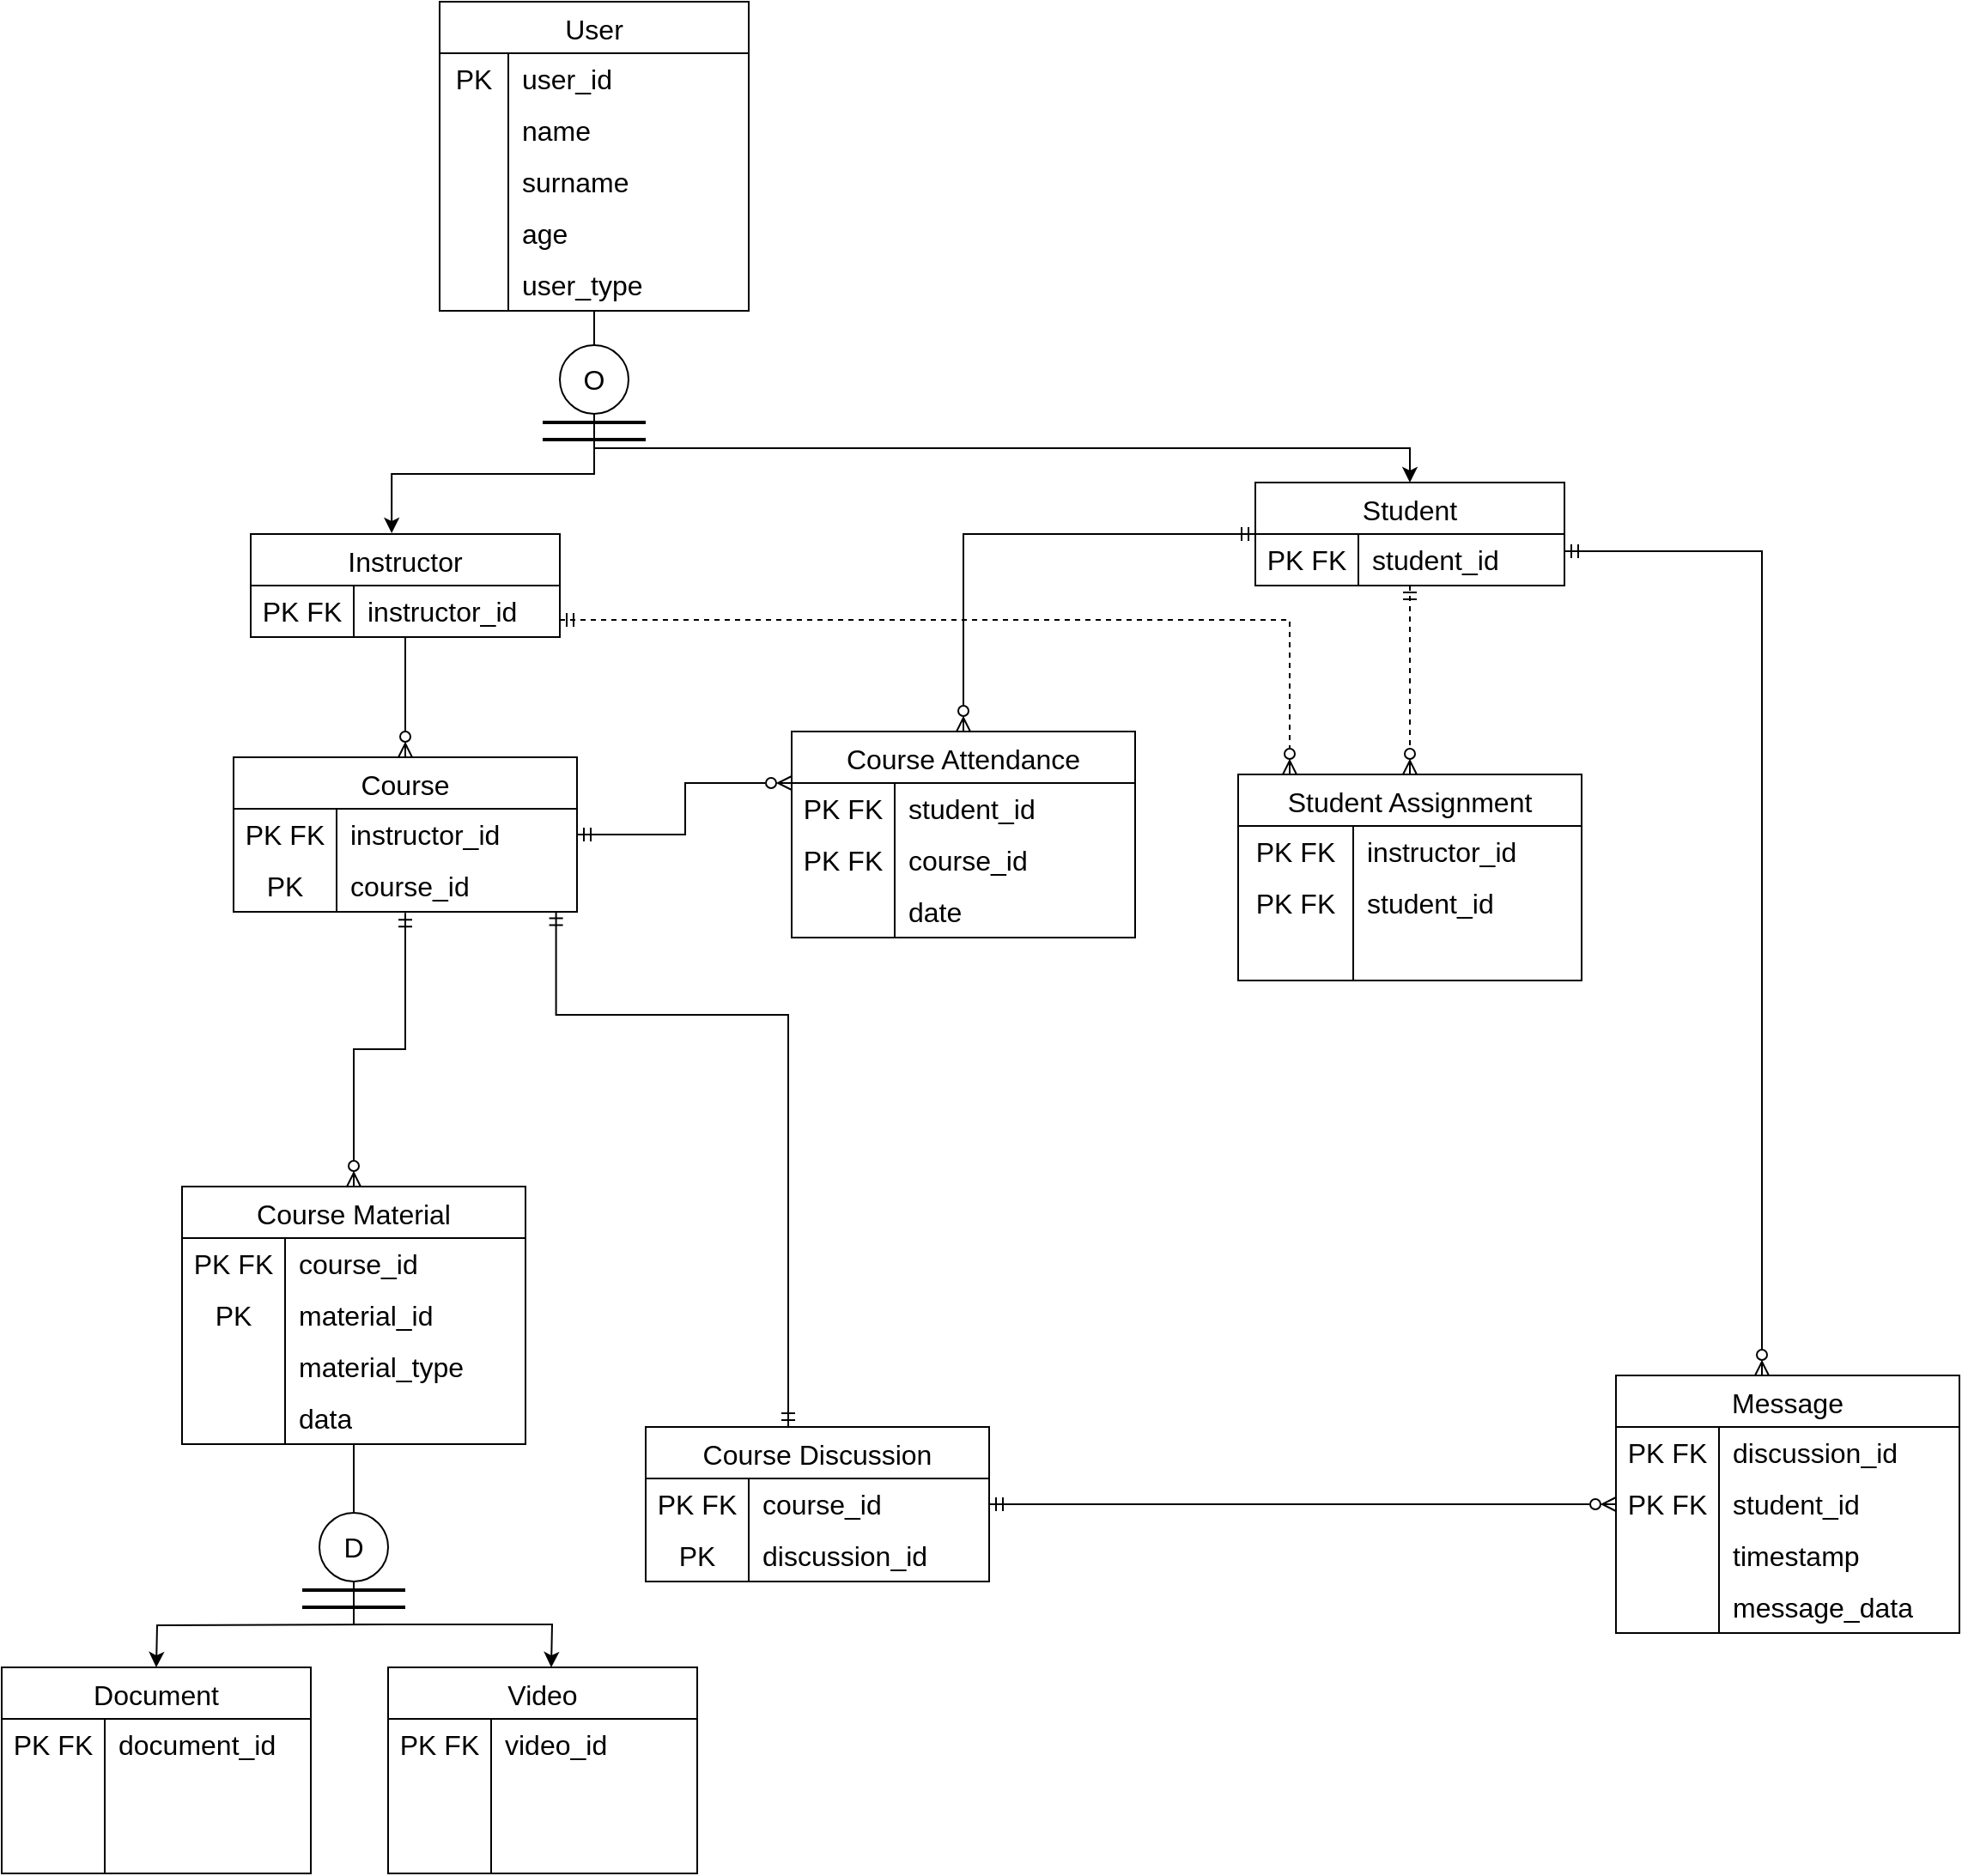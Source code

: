 <mxfile version="22.1.11" type="github">
  <diagram id="R2lEEEUBdFMjLlhIrx00" name="Page-1">
    <mxGraphModel dx="1235" dy="695" grid="1" gridSize="10" guides="1" tooltips="1" connect="1" arrows="1" fold="1" page="1" pageScale="1" pageWidth="2339" pageHeight="3300" math="0" shadow="0" extFonts="Permanent Marker^https://fonts.googleapis.com/css?family=Permanent+Marker">
      <root>
        <mxCell id="0" />
        <mxCell id="1" parent="0" />
        <mxCell id="0F1Am_KOjMLAmjrteB3i-41" value="" style="edgeStyle=orthogonalEdgeStyle;rounded=0;orthogonalLoop=1;jettySize=auto;html=1;endArrow=none;endFill=0;" edge="1" parent="1" source="0F1Am_KOjMLAmjrteB3i-1" target="0F1Am_KOjMLAmjrteB3i-40">
          <mxGeometry relative="1" as="geometry" />
        </mxCell>
        <mxCell id="0F1Am_KOjMLAmjrteB3i-1" value="User" style="shape=table;startSize=30;container=1;collapsible=0;childLayout=tableLayout;fixedRows=1;rowLines=0;fontStyle=0;strokeColor=default;fontSize=16;" vertex="1" parent="1">
          <mxGeometry x="995" y="750" width="180" height="180" as="geometry" />
        </mxCell>
        <mxCell id="0F1Am_KOjMLAmjrteB3i-2" value="" style="shape=tableRow;horizontal=0;startSize=0;swimlaneHead=0;swimlaneBody=0;top=0;left=0;bottom=0;right=0;collapsible=0;dropTarget=0;fillColor=none;points=[[0,0.5],[1,0.5]];portConstraint=eastwest;strokeColor=inherit;fontSize=16;" vertex="1" parent="0F1Am_KOjMLAmjrteB3i-1">
          <mxGeometry y="30" width="180" height="30" as="geometry" />
        </mxCell>
        <mxCell id="0F1Am_KOjMLAmjrteB3i-3" value="PK" style="shape=partialRectangle;html=1;whiteSpace=wrap;connectable=0;fillColor=none;top=0;left=0;bottom=0;right=0;overflow=hidden;pointerEvents=1;strokeColor=inherit;fontSize=16;" vertex="1" parent="0F1Am_KOjMLAmjrteB3i-2">
          <mxGeometry width="40" height="30" as="geometry">
            <mxRectangle width="40" height="30" as="alternateBounds" />
          </mxGeometry>
        </mxCell>
        <mxCell id="0F1Am_KOjMLAmjrteB3i-4" value="user_id" style="shape=partialRectangle;html=1;whiteSpace=wrap;connectable=0;fillColor=none;top=0;left=0;bottom=0;right=0;align=left;spacingLeft=6;overflow=hidden;strokeColor=inherit;fontSize=16;" vertex="1" parent="0F1Am_KOjMLAmjrteB3i-2">
          <mxGeometry x="40" width="140" height="30" as="geometry">
            <mxRectangle width="140" height="30" as="alternateBounds" />
          </mxGeometry>
        </mxCell>
        <mxCell id="0F1Am_KOjMLAmjrteB3i-5" value="" style="shape=tableRow;horizontal=0;startSize=0;swimlaneHead=0;swimlaneBody=0;top=0;left=0;bottom=0;right=0;collapsible=0;dropTarget=0;fillColor=none;points=[[0,0.5],[1,0.5]];portConstraint=eastwest;strokeColor=inherit;fontSize=16;" vertex="1" parent="0F1Am_KOjMLAmjrteB3i-1">
          <mxGeometry y="60" width="180" height="30" as="geometry" />
        </mxCell>
        <mxCell id="0F1Am_KOjMLAmjrteB3i-6" value="" style="shape=partialRectangle;html=1;whiteSpace=wrap;connectable=0;fillColor=none;top=0;left=0;bottom=0;right=0;overflow=hidden;strokeColor=inherit;fontSize=16;" vertex="1" parent="0F1Am_KOjMLAmjrteB3i-5">
          <mxGeometry width="40" height="30" as="geometry">
            <mxRectangle width="40" height="30" as="alternateBounds" />
          </mxGeometry>
        </mxCell>
        <mxCell id="0F1Am_KOjMLAmjrteB3i-7" value="name" style="shape=partialRectangle;html=1;whiteSpace=wrap;connectable=0;fillColor=none;top=0;left=0;bottom=0;right=0;align=left;spacingLeft=6;overflow=hidden;strokeColor=inherit;fontSize=16;" vertex="1" parent="0F1Am_KOjMLAmjrteB3i-5">
          <mxGeometry x="40" width="140" height="30" as="geometry">
            <mxRectangle width="140" height="30" as="alternateBounds" />
          </mxGeometry>
        </mxCell>
        <mxCell id="0F1Am_KOjMLAmjrteB3i-8" value="" style="shape=tableRow;horizontal=0;startSize=0;swimlaneHead=0;swimlaneBody=0;top=0;left=0;bottom=0;right=0;collapsible=0;dropTarget=0;fillColor=none;points=[[0,0.5],[1,0.5]];portConstraint=eastwest;strokeColor=inherit;fontSize=16;" vertex="1" parent="0F1Am_KOjMLAmjrteB3i-1">
          <mxGeometry y="90" width="180" height="30" as="geometry" />
        </mxCell>
        <mxCell id="0F1Am_KOjMLAmjrteB3i-9" value="" style="shape=partialRectangle;html=1;whiteSpace=wrap;connectable=0;fillColor=none;top=0;left=0;bottom=0;right=0;overflow=hidden;strokeColor=inherit;fontSize=16;" vertex="1" parent="0F1Am_KOjMLAmjrteB3i-8">
          <mxGeometry width="40" height="30" as="geometry">
            <mxRectangle width="40" height="30" as="alternateBounds" />
          </mxGeometry>
        </mxCell>
        <mxCell id="0F1Am_KOjMLAmjrteB3i-10" value="surname" style="shape=partialRectangle;html=1;whiteSpace=wrap;connectable=0;fillColor=none;top=0;left=0;bottom=0;right=0;align=left;spacingLeft=6;overflow=hidden;strokeColor=inherit;fontSize=16;" vertex="1" parent="0F1Am_KOjMLAmjrteB3i-8">
          <mxGeometry x="40" width="140" height="30" as="geometry">
            <mxRectangle width="140" height="30" as="alternateBounds" />
          </mxGeometry>
        </mxCell>
        <mxCell id="0F1Am_KOjMLAmjrteB3i-11" style="shape=tableRow;horizontal=0;startSize=0;swimlaneHead=0;swimlaneBody=0;top=0;left=0;bottom=0;right=0;collapsible=0;dropTarget=0;fillColor=none;points=[[0,0.5],[1,0.5]];portConstraint=eastwest;strokeColor=inherit;fontSize=16;" vertex="1" parent="0F1Am_KOjMLAmjrteB3i-1">
          <mxGeometry y="120" width="180" height="30" as="geometry" />
        </mxCell>
        <mxCell id="0F1Am_KOjMLAmjrteB3i-12" style="shape=partialRectangle;html=1;whiteSpace=wrap;connectable=0;fillColor=none;top=0;left=0;bottom=0;right=0;overflow=hidden;strokeColor=inherit;fontSize=16;" vertex="1" parent="0F1Am_KOjMLAmjrteB3i-11">
          <mxGeometry width="40" height="30" as="geometry">
            <mxRectangle width="40" height="30" as="alternateBounds" />
          </mxGeometry>
        </mxCell>
        <mxCell id="0F1Am_KOjMLAmjrteB3i-13" value="age" style="shape=partialRectangle;html=1;whiteSpace=wrap;connectable=0;fillColor=none;top=0;left=0;bottom=0;right=0;align=left;spacingLeft=6;overflow=hidden;strokeColor=inherit;fontSize=16;" vertex="1" parent="0F1Am_KOjMLAmjrteB3i-11">
          <mxGeometry x="40" width="140" height="30" as="geometry">
            <mxRectangle width="140" height="30" as="alternateBounds" />
          </mxGeometry>
        </mxCell>
        <mxCell id="0F1Am_KOjMLAmjrteB3i-95" style="shape=tableRow;horizontal=0;startSize=0;swimlaneHead=0;swimlaneBody=0;top=0;left=0;bottom=0;right=0;collapsible=0;dropTarget=0;fillColor=none;points=[[0,0.5],[1,0.5]];portConstraint=eastwest;strokeColor=inherit;fontSize=16;" vertex="1" parent="0F1Am_KOjMLAmjrteB3i-1">
          <mxGeometry y="150" width="180" height="30" as="geometry" />
        </mxCell>
        <mxCell id="0F1Am_KOjMLAmjrteB3i-96" style="shape=partialRectangle;html=1;whiteSpace=wrap;connectable=0;fillColor=none;top=0;left=0;bottom=0;right=0;overflow=hidden;strokeColor=inherit;fontSize=16;" vertex="1" parent="0F1Am_KOjMLAmjrteB3i-95">
          <mxGeometry width="40" height="30" as="geometry">
            <mxRectangle width="40" height="30" as="alternateBounds" />
          </mxGeometry>
        </mxCell>
        <mxCell id="0F1Am_KOjMLAmjrteB3i-97" value="user_type" style="shape=partialRectangle;html=1;whiteSpace=wrap;connectable=0;fillColor=none;top=0;left=0;bottom=0;right=0;align=left;spacingLeft=6;overflow=hidden;strokeColor=inherit;fontSize=16;" vertex="1" parent="0F1Am_KOjMLAmjrteB3i-95">
          <mxGeometry x="40" width="140" height="30" as="geometry">
            <mxRectangle width="140" height="30" as="alternateBounds" />
          </mxGeometry>
        </mxCell>
        <mxCell id="0F1Am_KOjMLAmjrteB3i-187" style="edgeStyle=orthogonalEdgeStyle;orthogonalLoop=1;jettySize=auto;html=1;strokeColor=default;rounded=0;startArrow=ERmandOne;startFill=0;endArrow=ERzeroToMany;endFill=0;jumpStyle=none;shadow=0;dashed=1;" edge="1" parent="1" source="0F1Am_KOjMLAmjrteB3i-14" target="0F1Am_KOjMLAmjrteB3i-178">
          <mxGeometry relative="1" as="geometry">
            <Array as="points">
              <mxPoint x="1490" y="1110" />
            </Array>
          </mxGeometry>
        </mxCell>
        <mxCell id="0F1Am_KOjMLAmjrteB3i-14" value="Instructor" style="shape=table;startSize=30;container=1;collapsible=0;childLayout=tableLayout;fixedRows=1;rowLines=0;fontStyle=0;strokeColor=default;fontSize=16;" vertex="1" parent="1">
          <mxGeometry x="885" y="1060" width="180" height="60" as="geometry" />
        </mxCell>
        <mxCell id="0F1Am_KOjMLAmjrteB3i-15" value="" style="shape=tableRow;horizontal=0;startSize=0;swimlaneHead=0;swimlaneBody=0;top=0;left=0;bottom=0;right=0;collapsible=0;dropTarget=0;fillColor=none;points=[[0,0.5],[1,0.5]];portConstraint=eastwest;strokeColor=inherit;fontSize=16;" vertex="1" parent="0F1Am_KOjMLAmjrteB3i-14">
          <mxGeometry y="30" width="180" height="30" as="geometry" />
        </mxCell>
        <mxCell id="0F1Am_KOjMLAmjrteB3i-16" value="PK FK" style="shape=partialRectangle;html=1;whiteSpace=wrap;connectable=0;fillColor=none;top=0;left=0;bottom=0;right=0;overflow=hidden;pointerEvents=1;strokeColor=inherit;fontSize=16;" vertex="1" parent="0F1Am_KOjMLAmjrteB3i-15">
          <mxGeometry width="60" height="30" as="geometry">
            <mxRectangle width="60" height="30" as="alternateBounds" />
          </mxGeometry>
        </mxCell>
        <mxCell id="0F1Am_KOjMLAmjrteB3i-17" value="instructor_id" style="shape=partialRectangle;html=1;whiteSpace=wrap;connectable=0;fillColor=none;top=0;left=0;bottom=0;right=0;align=left;spacingLeft=6;overflow=hidden;strokeColor=inherit;fontSize=16;" vertex="1" parent="0F1Am_KOjMLAmjrteB3i-15">
          <mxGeometry x="60" width="120" height="30" as="geometry">
            <mxRectangle width="120" height="30" as="alternateBounds" />
          </mxGeometry>
        </mxCell>
        <mxCell id="0F1Am_KOjMLAmjrteB3i-94" style="edgeStyle=orthogonalEdgeStyle;rounded=0;orthogonalLoop=1;jettySize=auto;html=1;entryX=0.5;entryY=0;entryDx=0;entryDy=0;startArrow=ERmandOne;startFill=0;endArrow=ERzeroToMany;endFill=0;" edge="1" parent="1" source="0F1Am_KOjMLAmjrteB3i-27" target="0F1Am_KOjMLAmjrteB3i-78">
          <mxGeometry relative="1" as="geometry" />
        </mxCell>
        <mxCell id="0F1Am_KOjMLAmjrteB3i-186" style="edgeStyle=orthogonalEdgeStyle;rounded=0;orthogonalLoop=1;jettySize=auto;html=1;startArrow=ERmandOne;startFill=0;endArrow=ERzeroToMany;endFill=0;dashed=1;" edge="1" parent="1" source="0F1Am_KOjMLAmjrteB3i-27" target="0F1Am_KOjMLAmjrteB3i-178">
          <mxGeometry relative="1" as="geometry" />
        </mxCell>
        <mxCell id="0F1Am_KOjMLAmjrteB3i-27" value="Student" style="shape=table;startSize=30;container=1;collapsible=0;childLayout=tableLayout;fixedRows=1;rowLines=0;fontStyle=0;strokeColor=default;fontSize=16;" vertex="1" parent="1">
          <mxGeometry x="1470" y="1030" width="180" height="60" as="geometry" />
        </mxCell>
        <mxCell id="0F1Am_KOjMLAmjrteB3i-28" value="" style="shape=tableRow;horizontal=0;startSize=0;swimlaneHead=0;swimlaneBody=0;top=0;left=0;bottom=0;right=0;collapsible=0;dropTarget=0;fillColor=none;points=[[0,0.5],[1,0.5]];portConstraint=eastwest;strokeColor=inherit;fontSize=16;" vertex="1" parent="0F1Am_KOjMLAmjrteB3i-27">
          <mxGeometry y="30" width="180" height="30" as="geometry" />
        </mxCell>
        <mxCell id="0F1Am_KOjMLAmjrteB3i-29" value="PK FK" style="shape=partialRectangle;html=1;whiteSpace=wrap;connectable=0;fillColor=none;top=0;left=0;bottom=0;right=0;overflow=hidden;pointerEvents=1;strokeColor=inherit;fontSize=16;" vertex="1" parent="0F1Am_KOjMLAmjrteB3i-28">
          <mxGeometry width="60" height="30" as="geometry">
            <mxRectangle width="60" height="30" as="alternateBounds" />
          </mxGeometry>
        </mxCell>
        <mxCell id="0F1Am_KOjMLAmjrteB3i-30" value="student_id" style="shape=partialRectangle;html=1;whiteSpace=wrap;connectable=0;fillColor=none;top=0;left=0;bottom=0;right=0;align=left;spacingLeft=6;overflow=hidden;strokeColor=inherit;fontSize=16;" vertex="1" parent="0F1Am_KOjMLAmjrteB3i-28">
          <mxGeometry x="60" width="120" height="30" as="geometry">
            <mxRectangle width="120" height="30" as="alternateBounds" />
          </mxGeometry>
        </mxCell>
        <mxCell id="0F1Am_KOjMLAmjrteB3i-43" style="edgeStyle=orthogonalEdgeStyle;rounded=0;orthogonalLoop=1;jettySize=auto;html=1;entryX=0.5;entryY=0;entryDx=0;entryDy=0;exitX=0.5;exitY=1;exitDx=0;exitDy=0;" edge="1" parent="1" source="0F1Am_KOjMLAmjrteB3i-40" target="0F1Am_KOjMLAmjrteB3i-27">
          <mxGeometry relative="1" as="geometry" />
        </mxCell>
        <mxCell id="0F1Am_KOjMLAmjrteB3i-40" value="O" style="ellipse;whiteSpace=wrap;html=1;fontSize=16;startSize=30;fontStyle=0;" vertex="1" parent="1">
          <mxGeometry x="1065" y="950" width="40" height="40" as="geometry" />
        </mxCell>
        <mxCell id="0F1Am_KOjMLAmjrteB3i-42" style="edgeStyle=orthogonalEdgeStyle;rounded=0;orthogonalLoop=1;jettySize=auto;html=1;entryX=0.456;entryY=-0.009;entryDx=0;entryDy=0;entryPerimeter=0;" edge="1" parent="1" source="0F1Am_KOjMLAmjrteB3i-40" target="0F1Am_KOjMLAmjrteB3i-14">
          <mxGeometry relative="1" as="geometry" />
        </mxCell>
        <mxCell id="0F1Am_KOjMLAmjrteB3i-44" value="" style="line;strokeWidth=2;html=1;" vertex="1" parent="1">
          <mxGeometry x="1055" y="990" width="60" height="10" as="geometry" />
        </mxCell>
        <mxCell id="0F1Am_KOjMLAmjrteB3i-45" value="" style="line;strokeWidth=2;html=1;" vertex="1" parent="1">
          <mxGeometry x="1055" y="1000" width="60" height="10" as="geometry" />
        </mxCell>
        <mxCell id="0F1Am_KOjMLAmjrteB3i-59" style="edgeStyle=orthogonalEdgeStyle;rounded=0;orthogonalLoop=1;jettySize=auto;html=1;endArrow=none;endFill=0;startArrow=ERzeroToMany;startFill=0;" edge="1" parent="1" source="0F1Am_KOjMLAmjrteB3i-46" target="0F1Am_KOjMLAmjrteB3i-14">
          <mxGeometry relative="1" as="geometry" />
        </mxCell>
        <mxCell id="0F1Am_KOjMLAmjrteB3i-159" value="" style="edgeStyle=orthogonalEdgeStyle;rounded=0;orthogonalLoop=1;jettySize=auto;html=1;exitX=0.939;exitY=0.993;exitDx=0;exitDy=0;exitPerimeter=0;startArrow=ERmandOne;startFill=0;endArrow=ERmandOne;endFill=0;" edge="1" parent="1" source="0F1Am_KOjMLAmjrteB3i-88" target="0F1Am_KOjMLAmjrteB3i-152">
          <mxGeometry relative="1" as="geometry">
            <Array as="points">
              <mxPoint x="1063" y="1340" />
              <mxPoint x="1198" y="1340" />
            </Array>
          </mxGeometry>
        </mxCell>
        <mxCell id="0F1Am_KOjMLAmjrteB3i-46" value="Course" style="shape=table;startSize=30;container=1;collapsible=0;childLayout=tableLayout;fixedRows=1;rowLines=0;fontStyle=0;strokeColor=default;fontSize=16;" vertex="1" parent="1">
          <mxGeometry x="875" y="1190" width="200" height="90" as="geometry" />
        </mxCell>
        <mxCell id="0F1Am_KOjMLAmjrteB3i-47" value="" style="shape=tableRow;horizontal=0;startSize=0;swimlaneHead=0;swimlaneBody=0;top=0;left=0;bottom=0;right=0;collapsible=0;dropTarget=0;fillColor=none;points=[[0,0.5],[1,0.5]];portConstraint=eastwest;strokeColor=inherit;fontSize=16;" vertex="1" parent="0F1Am_KOjMLAmjrteB3i-46">
          <mxGeometry y="30" width="200" height="30" as="geometry" />
        </mxCell>
        <mxCell id="0F1Am_KOjMLAmjrteB3i-48" value="PK FK" style="shape=partialRectangle;html=1;whiteSpace=wrap;connectable=0;fillColor=none;top=0;left=0;bottom=0;right=0;overflow=hidden;pointerEvents=1;strokeColor=inherit;fontSize=16;" vertex="1" parent="0F1Am_KOjMLAmjrteB3i-47">
          <mxGeometry width="60" height="30" as="geometry">
            <mxRectangle width="60" height="30" as="alternateBounds" />
          </mxGeometry>
        </mxCell>
        <mxCell id="0F1Am_KOjMLAmjrteB3i-49" value="instructor_id" style="shape=partialRectangle;html=1;whiteSpace=wrap;connectable=0;fillColor=none;top=0;left=0;bottom=0;right=0;align=left;spacingLeft=6;overflow=hidden;strokeColor=inherit;fontSize=16;" vertex="1" parent="0F1Am_KOjMLAmjrteB3i-47">
          <mxGeometry x="60" width="140" height="30" as="geometry">
            <mxRectangle width="140" height="30" as="alternateBounds" />
          </mxGeometry>
        </mxCell>
        <mxCell id="0F1Am_KOjMLAmjrteB3i-88" style="shape=tableRow;horizontal=0;startSize=0;swimlaneHead=0;swimlaneBody=0;top=0;left=0;bottom=0;right=0;collapsible=0;dropTarget=0;fillColor=none;points=[[0,0.5],[1,0.5]];portConstraint=eastwest;strokeColor=inherit;fontSize=16;" vertex="1" parent="0F1Am_KOjMLAmjrteB3i-46">
          <mxGeometry y="60" width="200" height="30" as="geometry" />
        </mxCell>
        <mxCell id="0F1Am_KOjMLAmjrteB3i-89" value="PK" style="shape=partialRectangle;html=1;whiteSpace=wrap;connectable=0;fillColor=none;top=0;left=0;bottom=0;right=0;overflow=hidden;pointerEvents=1;strokeColor=inherit;fontSize=16;" vertex="1" parent="0F1Am_KOjMLAmjrteB3i-88">
          <mxGeometry width="60" height="30" as="geometry">
            <mxRectangle width="60" height="30" as="alternateBounds" />
          </mxGeometry>
        </mxCell>
        <mxCell id="0F1Am_KOjMLAmjrteB3i-90" value="course_id" style="shape=partialRectangle;html=1;whiteSpace=wrap;connectable=0;fillColor=none;top=0;left=0;bottom=0;right=0;align=left;spacingLeft=6;overflow=hidden;strokeColor=inherit;fontSize=16;" vertex="1" parent="0F1Am_KOjMLAmjrteB3i-88">
          <mxGeometry x="60" width="140" height="30" as="geometry">
            <mxRectangle width="140" height="30" as="alternateBounds" />
          </mxGeometry>
        </mxCell>
        <mxCell id="0F1Am_KOjMLAmjrteB3i-78" value="Course Attendance" style="shape=table;startSize=30;container=1;collapsible=0;childLayout=tableLayout;fixedRows=1;rowLines=0;fontStyle=0;strokeColor=default;fontSize=16;" vertex="1" parent="1">
          <mxGeometry x="1200" y="1175" width="200" height="120" as="geometry" />
        </mxCell>
        <mxCell id="0F1Am_KOjMLAmjrteB3i-79" value="" style="shape=tableRow;horizontal=0;startSize=0;swimlaneHead=0;swimlaneBody=0;top=0;left=0;bottom=0;right=0;collapsible=0;dropTarget=0;fillColor=none;points=[[0,0.5],[1,0.5]];portConstraint=eastwest;strokeColor=inherit;fontSize=16;" vertex="1" parent="0F1Am_KOjMLAmjrteB3i-78">
          <mxGeometry y="30" width="200" height="30" as="geometry" />
        </mxCell>
        <mxCell id="0F1Am_KOjMLAmjrteB3i-80" value="PK FK" style="shape=partialRectangle;html=1;whiteSpace=wrap;connectable=0;fillColor=none;top=0;left=0;bottom=0;right=0;overflow=hidden;pointerEvents=1;strokeColor=inherit;fontSize=16;" vertex="1" parent="0F1Am_KOjMLAmjrteB3i-79">
          <mxGeometry width="60" height="30" as="geometry">
            <mxRectangle width="60" height="30" as="alternateBounds" />
          </mxGeometry>
        </mxCell>
        <mxCell id="0F1Am_KOjMLAmjrteB3i-81" value="student_id" style="shape=partialRectangle;html=1;whiteSpace=wrap;connectable=0;fillColor=none;top=0;left=0;bottom=0;right=0;align=left;spacingLeft=6;overflow=hidden;strokeColor=inherit;fontSize=16;" vertex="1" parent="0F1Am_KOjMLAmjrteB3i-79">
          <mxGeometry x="60" width="140" height="30" as="geometry">
            <mxRectangle width="140" height="30" as="alternateBounds" />
          </mxGeometry>
        </mxCell>
        <mxCell id="0F1Am_KOjMLAmjrteB3i-85" style="shape=tableRow;horizontal=0;startSize=0;swimlaneHead=0;swimlaneBody=0;top=0;left=0;bottom=0;right=0;collapsible=0;dropTarget=0;fillColor=none;points=[[0,0.5],[1,0.5]];portConstraint=eastwest;strokeColor=inherit;fontSize=16;" vertex="1" parent="0F1Am_KOjMLAmjrteB3i-78">
          <mxGeometry y="60" width="200" height="30" as="geometry" />
        </mxCell>
        <mxCell id="0F1Am_KOjMLAmjrteB3i-86" value="PK FK" style="shape=partialRectangle;html=1;whiteSpace=wrap;connectable=0;fillColor=none;top=0;left=0;bottom=0;right=0;overflow=hidden;pointerEvents=1;strokeColor=inherit;fontSize=16;" vertex="1" parent="0F1Am_KOjMLAmjrteB3i-85">
          <mxGeometry width="60" height="30" as="geometry">
            <mxRectangle width="60" height="30" as="alternateBounds" />
          </mxGeometry>
        </mxCell>
        <mxCell id="0F1Am_KOjMLAmjrteB3i-87" value="course_id" style="shape=partialRectangle;html=1;whiteSpace=wrap;connectable=0;fillColor=none;top=0;left=0;bottom=0;right=0;align=left;spacingLeft=6;overflow=hidden;strokeColor=inherit;fontSize=16;" vertex="1" parent="0F1Am_KOjMLAmjrteB3i-85">
          <mxGeometry x="60" width="140" height="30" as="geometry">
            <mxRectangle width="140" height="30" as="alternateBounds" />
          </mxGeometry>
        </mxCell>
        <mxCell id="0F1Am_KOjMLAmjrteB3i-168" style="shape=tableRow;horizontal=0;startSize=0;swimlaneHead=0;swimlaneBody=0;top=0;left=0;bottom=0;right=0;collapsible=0;dropTarget=0;fillColor=none;points=[[0,0.5],[1,0.5]];portConstraint=eastwest;strokeColor=inherit;fontSize=16;" vertex="1" parent="0F1Am_KOjMLAmjrteB3i-78">
          <mxGeometry y="90" width="200" height="30" as="geometry" />
        </mxCell>
        <mxCell id="0F1Am_KOjMLAmjrteB3i-169" style="shape=partialRectangle;html=1;whiteSpace=wrap;connectable=0;fillColor=none;top=0;left=0;bottom=0;right=0;overflow=hidden;pointerEvents=1;strokeColor=inherit;fontSize=16;" vertex="1" parent="0F1Am_KOjMLAmjrteB3i-168">
          <mxGeometry width="60" height="30" as="geometry">
            <mxRectangle width="60" height="30" as="alternateBounds" />
          </mxGeometry>
        </mxCell>
        <mxCell id="0F1Am_KOjMLAmjrteB3i-170" value="date" style="shape=partialRectangle;html=1;whiteSpace=wrap;connectable=0;fillColor=none;top=0;left=0;bottom=0;right=0;align=left;spacingLeft=6;overflow=hidden;strokeColor=inherit;fontSize=16;" vertex="1" parent="0F1Am_KOjMLAmjrteB3i-168">
          <mxGeometry x="60" width="140" height="30" as="geometry">
            <mxRectangle width="140" height="30" as="alternateBounds" />
          </mxGeometry>
        </mxCell>
        <mxCell id="0F1Am_KOjMLAmjrteB3i-109" value="" style="edgeStyle=orthogonalEdgeStyle;rounded=0;orthogonalLoop=1;jettySize=auto;html=1;endArrow=none;endFill=0;" edge="1" parent="1" source="0F1Am_KOjMLAmjrteB3i-98" target="0F1Am_KOjMLAmjrteB3i-108">
          <mxGeometry relative="1" as="geometry" />
        </mxCell>
        <mxCell id="0F1Am_KOjMLAmjrteB3i-150" style="edgeStyle=orthogonalEdgeStyle;rounded=0;orthogonalLoop=1;jettySize=auto;html=1;entryX=0.5;entryY=1.02;entryDx=0;entryDy=0;entryPerimeter=0;startArrow=ERzeroToMany;startFill=0;endArrow=ERmandOne;endFill=0;" edge="1" parent="1" source="0F1Am_KOjMLAmjrteB3i-98" target="0F1Am_KOjMLAmjrteB3i-88">
          <mxGeometry relative="1" as="geometry" />
        </mxCell>
        <mxCell id="0F1Am_KOjMLAmjrteB3i-98" value="Course Material" style="shape=table;startSize=30;container=1;collapsible=0;childLayout=tableLayout;fixedRows=1;rowLines=0;fontStyle=0;strokeColor=default;fontSize=16;" vertex="1" parent="1">
          <mxGeometry x="845" y="1440" width="200" height="150" as="geometry" />
        </mxCell>
        <mxCell id="0F1Am_KOjMLAmjrteB3i-99" value="" style="shape=tableRow;horizontal=0;startSize=0;swimlaneHead=0;swimlaneBody=0;top=0;left=0;bottom=0;right=0;collapsible=0;dropTarget=0;fillColor=none;points=[[0,0.5],[1,0.5]];portConstraint=eastwest;strokeColor=inherit;fontSize=16;" vertex="1" parent="0F1Am_KOjMLAmjrteB3i-98">
          <mxGeometry y="30" width="200" height="30" as="geometry" />
        </mxCell>
        <mxCell id="0F1Am_KOjMLAmjrteB3i-100" value="PK FK" style="shape=partialRectangle;html=1;whiteSpace=wrap;connectable=0;fillColor=none;top=0;left=0;bottom=0;right=0;overflow=hidden;pointerEvents=1;strokeColor=inherit;fontSize=16;" vertex="1" parent="0F1Am_KOjMLAmjrteB3i-99">
          <mxGeometry width="60" height="30" as="geometry">
            <mxRectangle width="60" height="30" as="alternateBounds" />
          </mxGeometry>
        </mxCell>
        <mxCell id="0F1Am_KOjMLAmjrteB3i-101" value="course_id" style="shape=partialRectangle;html=1;whiteSpace=wrap;connectable=0;fillColor=none;top=0;left=0;bottom=0;right=0;align=left;spacingLeft=6;overflow=hidden;strokeColor=inherit;fontSize=16;" vertex="1" parent="0F1Am_KOjMLAmjrteB3i-99">
          <mxGeometry x="60" width="140" height="30" as="geometry">
            <mxRectangle width="140" height="30" as="alternateBounds" />
          </mxGeometry>
        </mxCell>
        <mxCell id="0F1Am_KOjMLAmjrteB3i-102" style="shape=tableRow;horizontal=0;startSize=0;swimlaneHead=0;swimlaneBody=0;top=0;left=0;bottom=0;right=0;collapsible=0;dropTarget=0;fillColor=none;points=[[0,0.5],[1,0.5]];portConstraint=eastwest;strokeColor=inherit;fontSize=16;" vertex="1" parent="0F1Am_KOjMLAmjrteB3i-98">
          <mxGeometry y="60" width="200" height="30" as="geometry" />
        </mxCell>
        <mxCell id="0F1Am_KOjMLAmjrteB3i-103" value="PK" style="shape=partialRectangle;html=1;whiteSpace=wrap;connectable=0;fillColor=none;top=0;left=0;bottom=0;right=0;overflow=hidden;pointerEvents=1;strokeColor=inherit;fontSize=16;" vertex="1" parent="0F1Am_KOjMLAmjrteB3i-102">
          <mxGeometry width="60" height="30" as="geometry">
            <mxRectangle width="60" height="30" as="alternateBounds" />
          </mxGeometry>
        </mxCell>
        <mxCell id="0F1Am_KOjMLAmjrteB3i-104" value="material_id" style="shape=partialRectangle;html=1;whiteSpace=wrap;connectable=0;fillColor=none;top=0;left=0;bottom=0;right=0;align=left;spacingLeft=6;overflow=hidden;strokeColor=inherit;fontSize=16;" vertex="1" parent="0F1Am_KOjMLAmjrteB3i-102">
          <mxGeometry x="60" width="140" height="30" as="geometry">
            <mxRectangle width="140" height="30" as="alternateBounds" />
          </mxGeometry>
        </mxCell>
        <mxCell id="0F1Am_KOjMLAmjrteB3i-105" style="shape=tableRow;horizontal=0;startSize=0;swimlaneHead=0;swimlaneBody=0;top=0;left=0;bottom=0;right=0;collapsible=0;dropTarget=0;fillColor=none;points=[[0,0.5],[1,0.5]];portConstraint=eastwest;strokeColor=inherit;fontSize=16;" vertex="1" parent="0F1Am_KOjMLAmjrteB3i-98">
          <mxGeometry y="90" width="200" height="30" as="geometry" />
        </mxCell>
        <mxCell id="0F1Am_KOjMLAmjrteB3i-106" style="shape=partialRectangle;html=1;whiteSpace=wrap;connectable=0;fillColor=none;top=0;left=0;bottom=0;right=0;overflow=hidden;pointerEvents=1;strokeColor=inherit;fontSize=16;" vertex="1" parent="0F1Am_KOjMLAmjrteB3i-105">
          <mxGeometry width="60" height="30" as="geometry">
            <mxRectangle width="60" height="30" as="alternateBounds" />
          </mxGeometry>
        </mxCell>
        <mxCell id="0F1Am_KOjMLAmjrteB3i-107" value="material_type" style="shape=partialRectangle;html=1;whiteSpace=wrap;connectable=0;fillColor=none;top=0;left=0;bottom=0;right=0;align=left;spacingLeft=6;overflow=hidden;strokeColor=inherit;fontSize=16;" vertex="1" parent="0F1Am_KOjMLAmjrteB3i-105">
          <mxGeometry x="60" width="140" height="30" as="geometry">
            <mxRectangle width="140" height="30" as="alternateBounds" />
          </mxGeometry>
        </mxCell>
        <mxCell id="0F1Am_KOjMLAmjrteB3i-136" style="shape=tableRow;horizontal=0;startSize=0;swimlaneHead=0;swimlaneBody=0;top=0;left=0;bottom=0;right=0;collapsible=0;dropTarget=0;fillColor=none;points=[[0,0.5],[1,0.5]];portConstraint=eastwest;strokeColor=inherit;fontSize=16;" vertex="1" parent="0F1Am_KOjMLAmjrteB3i-98">
          <mxGeometry y="120" width="200" height="30" as="geometry" />
        </mxCell>
        <mxCell id="0F1Am_KOjMLAmjrteB3i-137" style="shape=partialRectangle;html=1;whiteSpace=wrap;connectable=0;fillColor=none;top=0;left=0;bottom=0;right=0;overflow=hidden;pointerEvents=1;strokeColor=inherit;fontSize=16;" vertex="1" parent="0F1Am_KOjMLAmjrteB3i-136">
          <mxGeometry width="60" height="30" as="geometry">
            <mxRectangle width="60" height="30" as="alternateBounds" />
          </mxGeometry>
        </mxCell>
        <mxCell id="0F1Am_KOjMLAmjrteB3i-138" value="data" style="shape=partialRectangle;html=1;whiteSpace=wrap;connectable=0;fillColor=none;top=0;left=0;bottom=0;right=0;align=left;spacingLeft=6;overflow=hidden;strokeColor=inherit;fontSize=16;" vertex="1" parent="0F1Am_KOjMLAmjrteB3i-136">
          <mxGeometry x="60" width="140" height="30" as="geometry">
            <mxRectangle width="140" height="30" as="alternateBounds" />
          </mxGeometry>
        </mxCell>
        <mxCell id="0F1Am_KOjMLAmjrteB3i-112" style="edgeStyle=orthogonalEdgeStyle;rounded=0;orthogonalLoop=1;jettySize=auto;html=1;exitX=0.5;exitY=1;exitDx=0;exitDy=0;" edge="1" parent="1" source="0F1Am_KOjMLAmjrteB3i-108">
          <mxGeometry relative="1" as="geometry">
            <mxPoint x="1060" y="1720" as="targetPoint" />
          </mxGeometry>
        </mxCell>
        <mxCell id="0F1Am_KOjMLAmjrteB3i-108" value="D" style="ellipse;whiteSpace=wrap;html=1;fontSize=16;startSize=30;fontStyle=0;" vertex="1" parent="1">
          <mxGeometry x="925" y="1630" width="40" height="40" as="geometry" />
        </mxCell>
        <mxCell id="0F1Am_KOjMLAmjrteB3i-110" value="" style="line;strokeWidth=2;html=1;" vertex="1" parent="1">
          <mxGeometry x="915" y="1670" width="60" height="10" as="geometry" />
        </mxCell>
        <mxCell id="0F1Am_KOjMLAmjrteB3i-111" value="" style="line;strokeWidth=2;html=1;" vertex="1" parent="1">
          <mxGeometry x="915" y="1680" width="60" height="10" as="geometry" />
        </mxCell>
        <mxCell id="0F1Am_KOjMLAmjrteB3i-115" style="edgeStyle=orthogonalEdgeStyle;rounded=0;orthogonalLoop=1;jettySize=auto;html=1;exitX=0.5;exitY=1;exitDx=0;exitDy=0;" edge="1" parent="1">
          <mxGeometry relative="1" as="geometry">
            <mxPoint x="830" y="1720" as="targetPoint" />
            <mxPoint x="965" y="1695" as="sourcePoint" />
          </mxGeometry>
        </mxCell>
        <mxCell id="0F1Am_KOjMLAmjrteB3i-116" value="Document" style="shape=table;startSize=30;container=1;collapsible=0;childLayout=tableLayout;fixedRows=1;rowLines=0;fontStyle=0;strokeColor=default;fontSize=16;" vertex="1" parent="1">
          <mxGeometry x="740" y="1720" width="180" height="120" as="geometry" />
        </mxCell>
        <mxCell id="0F1Am_KOjMLAmjrteB3i-117" value="" style="shape=tableRow;horizontal=0;startSize=0;swimlaneHead=0;swimlaneBody=0;top=0;left=0;bottom=0;right=0;collapsible=0;dropTarget=0;fillColor=none;points=[[0,0.5],[1,0.5]];portConstraint=eastwest;strokeColor=inherit;fontSize=16;" vertex="1" parent="0F1Am_KOjMLAmjrteB3i-116">
          <mxGeometry y="30" width="180" height="30" as="geometry" />
        </mxCell>
        <mxCell id="0F1Am_KOjMLAmjrteB3i-118" value="PK FK" style="shape=partialRectangle;html=1;whiteSpace=wrap;connectable=0;fillColor=none;top=0;left=0;bottom=0;right=0;overflow=hidden;pointerEvents=1;strokeColor=inherit;fontSize=16;" vertex="1" parent="0F1Am_KOjMLAmjrteB3i-117">
          <mxGeometry width="60" height="30" as="geometry">
            <mxRectangle width="60" height="30" as="alternateBounds" />
          </mxGeometry>
        </mxCell>
        <mxCell id="0F1Am_KOjMLAmjrteB3i-119" value="document_id" style="shape=partialRectangle;html=1;whiteSpace=wrap;connectable=0;fillColor=none;top=0;left=0;bottom=0;right=0;align=left;spacingLeft=6;overflow=hidden;strokeColor=inherit;fontSize=16;" vertex="1" parent="0F1Am_KOjMLAmjrteB3i-117">
          <mxGeometry x="60" width="120" height="30" as="geometry">
            <mxRectangle width="120" height="30" as="alternateBounds" />
          </mxGeometry>
        </mxCell>
        <mxCell id="0F1Am_KOjMLAmjrteB3i-120" value="" style="shape=tableRow;horizontal=0;startSize=0;swimlaneHead=0;swimlaneBody=0;top=0;left=0;bottom=0;right=0;collapsible=0;dropTarget=0;fillColor=none;points=[[0,0.5],[1,0.5]];portConstraint=eastwest;strokeColor=inherit;fontSize=16;" vertex="1" parent="0F1Am_KOjMLAmjrteB3i-116">
          <mxGeometry y="60" width="180" height="30" as="geometry" />
        </mxCell>
        <mxCell id="0F1Am_KOjMLAmjrteB3i-121" value="" style="shape=partialRectangle;html=1;whiteSpace=wrap;connectable=0;fillColor=none;top=0;left=0;bottom=0;right=0;overflow=hidden;strokeColor=inherit;fontSize=16;" vertex="1" parent="0F1Am_KOjMLAmjrteB3i-120">
          <mxGeometry width="60" height="30" as="geometry">
            <mxRectangle width="60" height="30" as="alternateBounds" />
          </mxGeometry>
        </mxCell>
        <mxCell id="0F1Am_KOjMLAmjrteB3i-122" value="" style="shape=partialRectangle;html=1;whiteSpace=wrap;connectable=0;fillColor=none;top=0;left=0;bottom=0;right=0;align=left;spacingLeft=6;overflow=hidden;strokeColor=inherit;fontSize=16;" vertex="1" parent="0F1Am_KOjMLAmjrteB3i-120">
          <mxGeometry x="60" width="120" height="30" as="geometry">
            <mxRectangle width="120" height="30" as="alternateBounds" />
          </mxGeometry>
        </mxCell>
        <mxCell id="0F1Am_KOjMLAmjrteB3i-123" value="" style="shape=tableRow;horizontal=0;startSize=0;swimlaneHead=0;swimlaneBody=0;top=0;left=0;bottom=0;right=0;collapsible=0;dropTarget=0;fillColor=none;points=[[0,0.5],[1,0.5]];portConstraint=eastwest;strokeColor=inherit;fontSize=16;" vertex="1" parent="0F1Am_KOjMLAmjrteB3i-116">
          <mxGeometry y="90" width="180" height="30" as="geometry" />
        </mxCell>
        <mxCell id="0F1Am_KOjMLAmjrteB3i-124" value="" style="shape=partialRectangle;html=1;whiteSpace=wrap;connectable=0;fillColor=none;top=0;left=0;bottom=0;right=0;overflow=hidden;strokeColor=inherit;fontSize=16;" vertex="1" parent="0F1Am_KOjMLAmjrteB3i-123">
          <mxGeometry width="60" height="30" as="geometry">
            <mxRectangle width="60" height="30" as="alternateBounds" />
          </mxGeometry>
        </mxCell>
        <mxCell id="0F1Am_KOjMLAmjrteB3i-125" value="" style="shape=partialRectangle;html=1;whiteSpace=wrap;connectable=0;fillColor=none;top=0;left=0;bottom=0;right=0;align=left;spacingLeft=6;overflow=hidden;strokeColor=inherit;fontSize=16;" vertex="1" parent="0F1Am_KOjMLAmjrteB3i-123">
          <mxGeometry x="60" width="120" height="30" as="geometry">
            <mxRectangle width="120" height="30" as="alternateBounds" />
          </mxGeometry>
        </mxCell>
        <mxCell id="0F1Am_KOjMLAmjrteB3i-139" value="Video" style="shape=table;startSize=30;container=1;collapsible=0;childLayout=tableLayout;fixedRows=1;rowLines=0;fontStyle=0;strokeColor=default;fontSize=16;" vertex="1" parent="1">
          <mxGeometry x="965" y="1720" width="180" height="120" as="geometry" />
        </mxCell>
        <mxCell id="0F1Am_KOjMLAmjrteB3i-140" value="" style="shape=tableRow;horizontal=0;startSize=0;swimlaneHead=0;swimlaneBody=0;top=0;left=0;bottom=0;right=0;collapsible=0;dropTarget=0;fillColor=none;points=[[0,0.5],[1,0.5]];portConstraint=eastwest;strokeColor=inherit;fontSize=16;" vertex="1" parent="0F1Am_KOjMLAmjrteB3i-139">
          <mxGeometry y="30" width="180" height="30" as="geometry" />
        </mxCell>
        <mxCell id="0F1Am_KOjMLAmjrteB3i-141" value="PK FK" style="shape=partialRectangle;html=1;whiteSpace=wrap;connectable=0;fillColor=none;top=0;left=0;bottom=0;right=0;overflow=hidden;pointerEvents=1;strokeColor=inherit;fontSize=16;" vertex="1" parent="0F1Am_KOjMLAmjrteB3i-140">
          <mxGeometry width="60" height="30" as="geometry">
            <mxRectangle width="60" height="30" as="alternateBounds" />
          </mxGeometry>
        </mxCell>
        <mxCell id="0F1Am_KOjMLAmjrteB3i-142" value="video_id" style="shape=partialRectangle;html=1;whiteSpace=wrap;connectable=0;fillColor=none;top=0;left=0;bottom=0;right=0;align=left;spacingLeft=6;overflow=hidden;strokeColor=inherit;fontSize=16;" vertex="1" parent="0F1Am_KOjMLAmjrteB3i-140">
          <mxGeometry x="60" width="120" height="30" as="geometry">
            <mxRectangle width="120" height="30" as="alternateBounds" />
          </mxGeometry>
        </mxCell>
        <mxCell id="0F1Am_KOjMLAmjrteB3i-143" value="" style="shape=tableRow;horizontal=0;startSize=0;swimlaneHead=0;swimlaneBody=0;top=0;left=0;bottom=0;right=0;collapsible=0;dropTarget=0;fillColor=none;points=[[0,0.5],[1,0.5]];portConstraint=eastwest;strokeColor=inherit;fontSize=16;" vertex="1" parent="0F1Am_KOjMLAmjrteB3i-139">
          <mxGeometry y="60" width="180" height="30" as="geometry" />
        </mxCell>
        <mxCell id="0F1Am_KOjMLAmjrteB3i-144" value="" style="shape=partialRectangle;html=1;whiteSpace=wrap;connectable=0;fillColor=none;top=0;left=0;bottom=0;right=0;overflow=hidden;strokeColor=inherit;fontSize=16;" vertex="1" parent="0F1Am_KOjMLAmjrteB3i-143">
          <mxGeometry width="60" height="30" as="geometry">
            <mxRectangle width="60" height="30" as="alternateBounds" />
          </mxGeometry>
        </mxCell>
        <mxCell id="0F1Am_KOjMLAmjrteB3i-145" value="" style="shape=partialRectangle;html=1;whiteSpace=wrap;connectable=0;fillColor=none;top=0;left=0;bottom=0;right=0;align=left;spacingLeft=6;overflow=hidden;strokeColor=inherit;fontSize=16;" vertex="1" parent="0F1Am_KOjMLAmjrteB3i-143">
          <mxGeometry x="60" width="120" height="30" as="geometry">
            <mxRectangle width="120" height="30" as="alternateBounds" />
          </mxGeometry>
        </mxCell>
        <mxCell id="0F1Am_KOjMLAmjrteB3i-146" value="" style="shape=tableRow;horizontal=0;startSize=0;swimlaneHead=0;swimlaneBody=0;top=0;left=0;bottom=0;right=0;collapsible=0;dropTarget=0;fillColor=none;points=[[0,0.5],[1,0.5]];portConstraint=eastwest;strokeColor=inherit;fontSize=16;" vertex="1" parent="0F1Am_KOjMLAmjrteB3i-139">
          <mxGeometry y="90" width="180" height="30" as="geometry" />
        </mxCell>
        <mxCell id="0F1Am_KOjMLAmjrteB3i-147" value="" style="shape=partialRectangle;html=1;whiteSpace=wrap;connectable=0;fillColor=none;top=0;left=0;bottom=0;right=0;overflow=hidden;strokeColor=inherit;fontSize=16;" vertex="1" parent="0F1Am_KOjMLAmjrteB3i-146">
          <mxGeometry width="60" height="30" as="geometry">
            <mxRectangle width="60" height="30" as="alternateBounds" />
          </mxGeometry>
        </mxCell>
        <mxCell id="0F1Am_KOjMLAmjrteB3i-148" value="" style="shape=partialRectangle;html=1;whiteSpace=wrap;connectable=0;fillColor=none;top=0;left=0;bottom=0;right=0;align=left;spacingLeft=6;overflow=hidden;strokeColor=inherit;fontSize=16;" vertex="1" parent="0F1Am_KOjMLAmjrteB3i-146">
          <mxGeometry x="60" width="120" height="30" as="geometry">
            <mxRectangle width="120" height="30" as="alternateBounds" />
          </mxGeometry>
        </mxCell>
        <mxCell id="0F1Am_KOjMLAmjrteB3i-149" style="edgeStyle=orthogonalEdgeStyle;rounded=0;orthogonalLoop=1;jettySize=auto;html=1;startArrow=ERmandOne;startFill=0;endArrow=ERzeroToMany;endFill=0;" edge="1" parent="1" source="0F1Am_KOjMLAmjrteB3i-47" target="0F1Am_KOjMLAmjrteB3i-78">
          <mxGeometry relative="1" as="geometry">
            <Array as="points">
              <mxPoint x="1138" y="1235" />
              <mxPoint x="1138" y="1205" />
            </Array>
          </mxGeometry>
        </mxCell>
        <mxCell id="0F1Am_KOjMLAmjrteB3i-167" value="" style="edgeStyle=orthogonalEdgeStyle;rounded=0;orthogonalLoop=1;jettySize=auto;html=1;startArrow=ERmandOne;startFill=0;endArrow=ERzeroToMany;endFill=0;entryX=0;entryY=0.5;entryDx=0;entryDy=0;" edge="1" parent="1" source="0F1Am_KOjMLAmjrteB3i-152" target="0F1Am_KOjMLAmjrteB3i-164">
          <mxGeometry relative="1" as="geometry">
            <Array as="points">
              <mxPoint x="1420" y="1625" />
              <mxPoint x="1420" y="1625" />
            </Array>
          </mxGeometry>
        </mxCell>
        <mxCell id="0F1Am_KOjMLAmjrteB3i-152" value="Course Discussion" style="shape=table;startSize=30;container=1;collapsible=0;childLayout=tableLayout;fixedRows=1;rowLines=0;fontStyle=0;strokeColor=default;fontSize=16;" vertex="1" parent="1">
          <mxGeometry x="1115" y="1580" width="200" height="90" as="geometry" />
        </mxCell>
        <mxCell id="0F1Am_KOjMLAmjrteB3i-153" value="" style="shape=tableRow;horizontal=0;startSize=0;swimlaneHead=0;swimlaneBody=0;top=0;left=0;bottom=0;right=0;collapsible=0;dropTarget=0;fillColor=none;points=[[0,0.5],[1,0.5]];portConstraint=eastwest;strokeColor=inherit;fontSize=16;" vertex="1" parent="0F1Am_KOjMLAmjrteB3i-152">
          <mxGeometry y="30" width="200" height="30" as="geometry" />
        </mxCell>
        <mxCell id="0F1Am_KOjMLAmjrteB3i-154" value="PK FK" style="shape=partialRectangle;html=1;whiteSpace=wrap;connectable=0;fillColor=none;top=0;left=0;bottom=0;right=0;overflow=hidden;pointerEvents=1;strokeColor=inherit;fontSize=16;" vertex="1" parent="0F1Am_KOjMLAmjrteB3i-153">
          <mxGeometry width="60" height="30" as="geometry">
            <mxRectangle width="60" height="30" as="alternateBounds" />
          </mxGeometry>
        </mxCell>
        <mxCell id="0F1Am_KOjMLAmjrteB3i-155" value="course_id" style="shape=partialRectangle;html=1;whiteSpace=wrap;connectable=0;fillColor=none;top=0;left=0;bottom=0;right=0;align=left;spacingLeft=6;overflow=hidden;strokeColor=inherit;fontSize=16;" vertex="1" parent="0F1Am_KOjMLAmjrteB3i-153">
          <mxGeometry x="60" width="140" height="30" as="geometry">
            <mxRectangle width="140" height="30" as="alternateBounds" />
          </mxGeometry>
        </mxCell>
        <mxCell id="0F1Am_KOjMLAmjrteB3i-156" style="shape=tableRow;horizontal=0;startSize=0;swimlaneHead=0;swimlaneBody=0;top=0;left=0;bottom=0;right=0;collapsible=0;dropTarget=0;fillColor=none;points=[[0,0.5],[1,0.5]];portConstraint=eastwest;strokeColor=inherit;fontSize=16;" vertex="1" parent="0F1Am_KOjMLAmjrteB3i-152">
          <mxGeometry y="60" width="200" height="30" as="geometry" />
        </mxCell>
        <mxCell id="0F1Am_KOjMLAmjrteB3i-157" value="PK" style="shape=partialRectangle;html=1;whiteSpace=wrap;connectable=0;fillColor=none;top=0;left=0;bottom=0;right=0;overflow=hidden;pointerEvents=1;strokeColor=inherit;fontSize=16;" vertex="1" parent="0F1Am_KOjMLAmjrteB3i-156">
          <mxGeometry width="60" height="30" as="geometry">
            <mxRectangle width="60" height="30" as="alternateBounds" />
          </mxGeometry>
        </mxCell>
        <mxCell id="0F1Am_KOjMLAmjrteB3i-158" value="discussion_id" style="shape=partialRectangle;html=1;whiteSpace=wrap;connectable=0;fillColor=none;top=0;left=0;bottom=0;right=0;align=left;spacingLeft=6;overflow=hidden;strokeColor=inherit;fontSize=16;" vertex="1" parent="0F1Am_KOjMLAmjrteB3i-156">
          <mxGeometry x="60" width="140" height="30" as="geometry">
            <mxRectangle width="140" height="30" as="alternateBounds" />
          </mxGeometry>
        </mxCell>
        <mxCell id="0F1Am_KOjMLAmjrteB3i-160" value="Message" style="shape=table;startSize=30;container=1;collapsible=0;childLayout=tableLayout;fixedRows=1;rowLines=0;fontStyle=0;strokeColor=default;fontSize=16;" vertex="1" parent="1">
          <mxGeometry x="1680" y="1550" width="200" height="150" as="geometry" />
        </mxCell>
        <mxCell id="0F1Am_KOjMLAmjrteB3i-161" value="" style="shape=tableRow;horizontal=0;startSize=0;swimlaneHead=0;swimlaneBody=0;top=0;left=0;bottom=0;right=0;collapsible=0;dropTarget=0;fillColor=none;points=[[0,0.5],[1,0.5]];portConstraint=eastwest;strokeColor=inherit;fontSize=16;" vertex="1" parent="0F1Am_KOjMLAmjrteB3i-160">
          <mxGeometry y="30" width="200" height="30" as="geometry" />
        </mxCell>
        <mxCell id="0F1Am_KOjMLAmjrteB3i-162" value="PK FK" style="shape=partialRectangle;html=1;whiteSpace=wrap;connectable=0;fillColor=none;top=0;left=0;bottom=0;right=0;overflow=hidden;pointerEvents=1;strokeColor=inherit;fontSize=16;" vertex="1" parent="0F1Am_KOjMLAmjrteB3i-161">
          <mxGeometry width="60" height="30" as="geometry">
            <mxRectangle width="60" height="30" as="alternateBounds" />
          </mxGeometry>
        </mxCell>
        <mxCell id="0F1Am_KOjMLAmjrteB3i-163" value="discussion_id" style="shape=partialRectangle;html=1;whiteSpace=wrap;connectable=0;fillColor=none;top=0;left=0;bottom=0;right=0;align=left;spacingLeft=6;overflow=hidden;strokeColor=inherit;fontSize=16;" vertex="1" parent="0F1Am_KOjMLAmjrteB3i-161">
          <mxGeometry x="60" width="140" height="30" as="geometry">
            <mxRectangle width="140" height="30" as="alternateBounds" />
          </mxGeometry>
        </mxCell>
        <mxCell id="0F1Am_KOjMLAmjrteB3i-164" style="shape=tableRow;horizontal=0;startSize=0;swimlaneHead=0;swimlaneBody=0;top=0;left=0;bottom=0;right=0;collapsible=0;dropTarget=0;fillColor=none;points=[[0,0.5],[1,0.5]];portConstraint=eastwest;strokeColor=inherit;fontSize=16;" vertex="1" parent="0F1Am_KOjMLAmjrteB3i-160">
          <mxGeometry y="60" width="200" height="30" as="geometry" />
        </mxCell>
        <mxCell id="0F1Am_KOjMLAmjrteB3i-165" value="PK FK" style="shape=partialRectangle;html=1;whiteSpace=wrap;connectable=0;fillColor=none;top=0;left=0;bottom=0;right=0;overflow=hidden;pointerEvents=1;strokeColor=inherit;fontSize=16;" vertex="1" parent="0F1Am_KOjMLAmjrteB3i-164">
          <mxGeometry width="60" height="30" as="geometry">
            <mxRectangle width="60" height="30" as="alternateBounds" />
          </mxGeometry>
        </mxCell>
        <mxCell id="0F1Am_KOjMLAmjrteB3i-166" value="student_id" style="shape=partialRectangle;html=1;whiteSpace=wrap;connectable=0;fillColor=none;top=0;left=0;bottom=0;right=0;align=left;spacingLeft=6;overflow=hidden;strokeColor=inherit;fontSize=16;" vertex="1" parent="0F1Am_KOjMLAmjrteB3i-164">
          <mxGeometry x="60" width="140" height="30" as="geometry">
            <mxRectangle width="140" height="30" as="alternateBounds" />
          </mxGeometry>
        </mxCell>
        <mxCell id="0F1Am_KOjMLAmjrteB3i-172" style="shape=tableRow;horizontal=0;startSize=0;swimlaneHead=0;swimlaneBody=0;top=0;left=0;bottom=0;right=0;collapsible=0;dropTarget=0;fillColor=none;points=[[0,0.5],[1,0.5]];portConstraint=eastwest;strokeColor=inherit;fontSize=16;" vertex="1" parent="0F1Am_KOjMLAmjrteB3i-160">
          <mxGeometry y="90" width="200" height="30" as="geometry" />
        </mxCell>
        <mxCell id="0F1Am_KOjMLAmjrteB3i-173" style="shape=partialRectangle;html=1;whiteSpace=wrap;connectable=0;fillColor=none;top=0;left=0;bottom=0;right=0;overflow=hidden;pointerEvents=1;strokeColor=inherit;fontSize=16;" vertex="1" parent="0F1Am_KOjMLAmjrteB3i-172">
          <mxGeometry width="60" height="30" as="geometry">
            <mxRectangle width="60" height="30" as="alternateBounds" />
          </mxGeometry>
        </mxCell>
        <mxCell id="0F1Am_KOjMLAmjrteB3i-174" value="timestamp" style="shape=partialRectangle;html=1;whiteSpace=wrap;connectable=0;fillColor=none;top=0;left=0;bottom=0;right=0;align=left;spacingLeft=6;overflow=hidden;strokeColor=inherit;fontSize=16;" vertex="1" parent="0F1Am_KOjMLAmjrteB3i-172">
          <mxGeometry x="60" width="140" height="30" as="geometry">
            <mxRectangle width="140" height="30" as="alternateBounds" />
          </mxGeometry>
        </mxCell>
        <mxCell id="0F1Am_KOjMLAmjrteB3i-175" style="shape=tableRow;horizontal=0;startSize=0;swimlaneHead=0;swimlaneBody=0;top=0;left=0;bottom=0;right=0;collapsible=0;dropTarget=0;fillColor=none;points=[[0,0.5],[1,0.5]];portConstraint=eastwest;strokeColor=inherit;fontSize=16;" vertex="1" parent="0F1Am_KOjMLAmjrteB3i-160">
          <mxGeometry y="120" width="200" height="30" as="geometry" />
        </mxCell>
        <mxCell id="0F1Am_KOjMLAmjrteB3i-176" style="shape=partialRectangle;html=1;whiteSpace=wrap;connectable=0;fillColor=none;top=0;left=0;bottom=0;right=0;overflow=hidden;pointerEvents=1;strokeColor=inherit;fontSize=16;" vertex="1" parent="0F1Am_KOjMLAmjrteB3i-175">
          <mxGeometry width="60" height="30" as="geometry">
            <mxRectangle width="60" height="30" as="alternateBounds" />
          </mxGeometry>
        </mxCell>
        <mxCell id="0F1Am_KOjMLAmjrteB3i-177" value="message_data" style="shape=partialRectangle;html=1;whiteSpace=wrap;connectable=0;fillColor=none;top=0;left=0;bottom=0;right=0;align=left;spacingLeft=6;overflow=hidden;strokeColor=inherit;fontSize=16;" vertex="1" parent="0F1Am_KOjMLAmjrteB3i-175">
          <mxGeometry x="60" width="140" height="30" as="geometry">
            <mxRectangle width="140" height="30" as="alternateBounds" />
          </mxGeometry>
        </mxCell>
        <mxCell id="0F1Am_KOjMLAmjrteB3i-171" style="edgeStyle=orthogonalEdgeStyle;rounded=0;orthogonalLoop=1;jettySize=auto;html=1;startArrow=ERmandOne;startFill=0;endArrow=ERzeroToMany;endFill=0;" edge="1" parent="1" target="0F1Am_KOjMLAmjrteB3i-160">
          <mxGeometry relative="1" as="geometry">
            <mxPoint x="1650" y="1070" as="sourcePoint" />
            <mxPoint x="1764.8" y="1460.15" as="targetPoint" />
            <Array as="points">
              <mxPoint x="1765" y="1070" />
            </Array>
          </mxGeometry>
        </mxCell>
        <mxCell id="0F1Am_KOjMLAmjrteB3i-178" value="Student Assignment" style="shape=table;startSize=30;container=1;collapsible=0;childLayout=tableLayout;fixedRows=1;rowLines=0;fontStyle=0;strokeColor=default;fontSize=16;" vertex="1" parent="1">
          <mxGeometry x="1460" y="1200" width="200" height="120" as="geometry" />
        </mxCell>
        <mxCell id="0F1Am_KOjMLAmjrteB3i-188" style="shape=tableRow;horizontal=0;startSize=0;swimlaneHead=0;swimlaneBody=0;top=0;left=0;bottom=0;right=0;collapsible=0;dropTarget=0;fillColor=none;points=[[0,0.5],[1,0.5]];portConstraint=eastwest;strokeColor=inherit;fontSize=16;" vertex="1" parent="0F1Am_KOjMLAmjrteB3i-178">
          <mxGeometry y="30" width="200" height="30" as="geometry" />
        </mxCell>
        <mxCell id="0F1Am_KOjMLAmjrteB3i-189" value="PK FK" style="shape=partialRectangle;html=1;whiteSpace=wrap;connectable=0;fillColor=none;top=0;left=0;bottom=0;right=0;overflow=hidden;pointerEvents=1;strokeColor=inherit;fontSize=16;" vertex="1" parent="0F1Am_KOjMLAmjrteB3i-188">
          <mxGeometry width="67" height="30" as="geometry">
            <mxRectangle width="67" height="30" as="alternateBounds" />
          </mxGeometry>
        </mxCell>
        <mxCell id="0F1Am_KOjMLAmjrteB3i-190" value="instructor_id" style="shape=partialRectangle;html=1;whiteSpace=wrap;connectable=0;fillColor=none;top=0;left=0;bottom=0;right=0;align=left;spacingLeft=6;overflow=hidden;strokeColor=inherit;fontSize=16;" vertex="1" parent="0F1Am_KOjMLAmjrteB3i-188">
          <mxGeometry x="67" width="133" height="30" as="geometry">
            <mxRectangle width="133" height="30" as="alternateBounds" />
          </mxGeometry>
        </mxCell>
        <mxCell id="0F1Am_KOjMLAmjrteB3i-179" value="" style="shape=tableRow;horizontal=0;startSize=0;swimlaneHead=0;swimlaneBody=0;top=0;left=0;bottom=0;right=0;collapsible=0;dropTarget=0;fillColor=none;points=[[0,0.5],[1,0.5]];portConstraint=eastwest;strokeColor=inherit;fontSize=16;" vertex="1" parent="0F1Am_KOjMLAmjrteB3i-178">
          <mxGeometry y="60" width="200" height="30" as="geometry" />
        </mxCell>
        <mxCell id="0F1Am_KOjMLAmjrteB3i-180" value="PK FK" style="shape=partialRectangle;html=1;whiteSpace=wrap;connectable=0;fillColor=none;top=0;left=0;bottom=0;right=0;overflow=hidden;pointerEvents=1;strokeColor=inherit;fontSize=16;" vertex="1" parent="0F1Am_KOjMLAmjrteB3i-179">
          <mxGeometry width="67" height="30" as="geometry">
            <mxRectangle width="67" height="30" as="alternateBounds" />
          </mxGeometry>
        </mxCell>
        <mxCell id="0F1Am_KOjMLAmjrteB3i-181" value="student_id" style="shape=partialRectangle;html=1;whiteSpace=wrap;connectable=0;fillColor=none;top=0;left=0;bottom=0;right=0;align=left;spacingLeft=6;overflow=hidden;strokeColor=inherit;fontSize=16;" vertex="1" parent="0F1Am_KOjMLAmjrteB3i-179">
          <mxGeometry x="67" width="133" height="30" as="geometry">
            <mxRectangle width="133" height="30" as="alternateBounds" />
          </mxGeometry>
        </mxCell>
        <mxCell id="0F1Am_KOjMLAmjrteB3i-212" style="shape=tableRow;horizontal=0;startSize=0;swimlaneHead=0;swimlaneBody=0;top=0;left=0;bottom=0;right=0;collapsible=0;dropTarget=0;fillColor=none;points=[[0,0.5],[1,0.5]];portConstraint=eastwest;strokeColor=inherit;fontSize=16;" vertex="1" parent="0F1Am_KOjMLAmjrteB3i-178">
          <mxGeometry y="90" width="200" height="30" as="geometry" />
        </mxCell>
        <mxCell id="0F1Am_KOjMLAmjrteB3i-213" style="shape=partialRectangle;html=1;whiteSpace=wrap;connectable=0;fillColor=none;top=0;left=0;bottom=0;right=0;overflow=hidden;pointerEvents=1;strokeColor=inherit;fontSize=16;" vertex="1" parent="0F1Am_KOjMLAmjrteB3i-212">
          <mxGeometry width="67" height="30" as="geometry">
            <mxRectangle width="67" height="30" as="alternateBounds" />
          </mxGeometry>
        </mxCell>
        <mxCell id="0F1Am_KOjMLAmjrteB3i-214" style="shape=partialRectangle;html=1;whiteSpace=wrap;connectable=0;fillColor=none;top=0;left=0;bottom=0;right=0;align=left;spacingLeft=6;overflow=hidden;strokeColor=inherit;fontSize=16;" vertex="1" parent="0F1Am_KOjMLAmjrteB3i-212">
          <mxGeometry x="67" width="133" height="30" as="geometry">
            <mxRectangle width="133" height="30" as="alternateBounds" />
          </mxGeometry>
        </mxCell>
      </root>
    </mxGraphModel>
  </diagram>
</mxfile>
